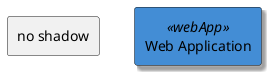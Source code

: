 {
  "sha1": "qm8cmp677kfbm1g7d0slvine7l4tqgt",
  "insertion": {
    "when": "2024-06-04T17:28:42.584Z",
    "url": "https://forum.plantuml.net/15879",
    "user": "plantuml@gmail.com"
  }
}
@startuml
skinparam rectangle {
    shadowing false
}
skinparam rectangle<<webApp>> {
    BackgroundColor #438DD5
    Shadowing<<webApp>> true
}
rectangle "no shadow"
rectangle "Web Application" <<webApp>> as web_app
@enduml
